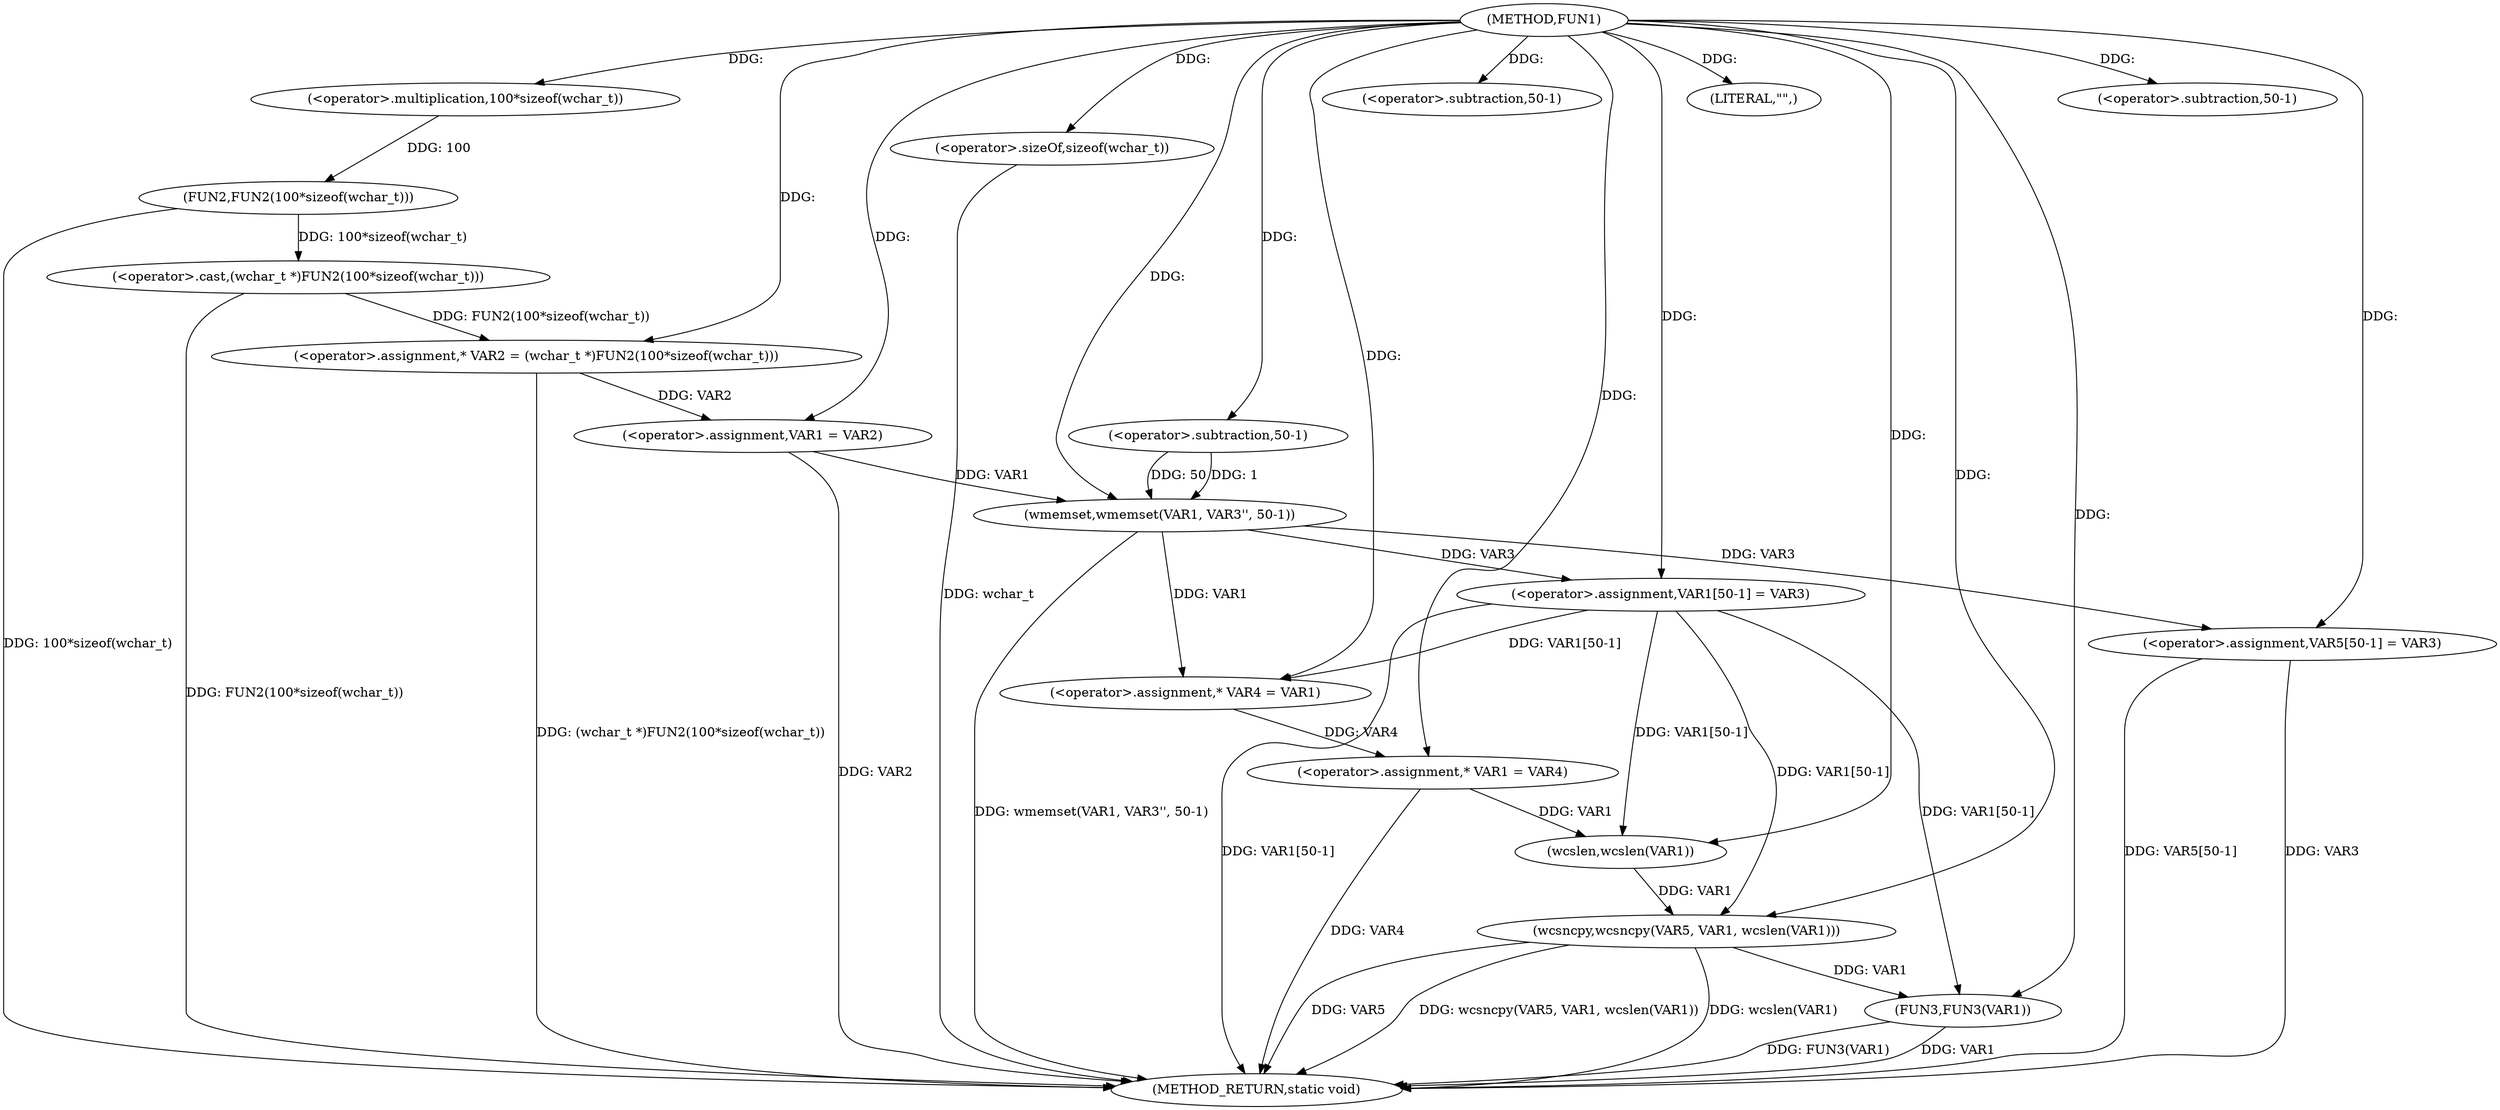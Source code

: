 digraph FUN1 {  
"1000100" [label = "(METHOD,FUN1)" ]
"1000154" [label = "(METHOD_RETURN,static void)" ]
"1000104" [label = "(<operator>.assignment,* VAR2 = (wchar_t *)FUN2(100*sizeof(wchar_t)))" ]
"1000106" [label = "(<operator>.cast,(wchar_t *)FUN2(100*sizeof(wchar_t)))" ]
"1000108" [label = "(FUN2,FUN2(100*sizeof(wchar_t)))" ]
"1000109" [label = "(<operator>.multiplication,100*sizeof(wchar_t))" ]
"1000111" [label = "(<operator>.sizeOf,sizeof(wchar_t))" ]
"1000113" [label = "(<operator>.assignment,VAR1 = VAR2)" ]
"1000116" [label = "(wmemset,wmemset(VAR1, VAR3'', 50-1))" ]
"1000119" [label = "(<operator>.subtraction,50-1)" ]
"1000122" [label = "(<operator>.assignment,VAR1[50-1] = VAR3)" ]
"1000125" [label = "(<operator>.subtraction,50-1)" ]
"1000131" [label = "(<operator>.assignment,* VAR4 = VAR1)" ]
"1000135" [label = "(<operator>.assignment,* VAR1 = VAR4)" ]
"1000139" [label = "(LITERAL,\"\",)" ]
"1000140" [label = "(wcsncpy,wcsncpy(VAR5, VAR1, wcslen(VAR1)))" ]
"1000143" [label = "(wcslen,wcslen(VAR1))" ]
"1000145" [label = "(<operator>.assignment,VAR5[50-1] = VAR3)" ]
"1000148" [label = "(<operator>.subtraction,50-1)" ]
"1000152" [label = "(FUN3,FUN3(VAR1))" ]
  "1000106" -> "1000154"  [ label = "DDG: FUN2(100*sizeof(wchar_t))"] 
  "1000145" -> "1000154"  [ label = "DDG: VAR3"] 
  "1000113" -> "1000154"  [ label = "DDG: VAR2"] 
  "1000152" -> "1000154"  [ label = "DDG: VAR1"] 
  "1000111" -> "1000154"  [ label = "DDG: wchar_t"] 
  "1000145" -> "1000154"  [ label = "DDG: VAR5[50-1]"] 
  "1000122" -> "1000154"  [ label = "DDG: VAR1[50-1]"] 
  "1000140" -> "1000154"  [ label = "DDG: VAR5"] 
  "1000140" -> "1000154"  [ label = "DDG: wcsncpy(VAR5, VAR1, wcslen(VAR1))"] 
  "1000152" -> "1000154"  [ label = "DDG: FUN3(VAR1)"] 
  "1000140" -> "1000154"  [ label = "DDG: wcslen(VAR1)"] 
  "1000116" -> "1000154"  [ label = "DDG: wmemset(VAR1, VAR3'', 50-1)"] 
  "1000135" -> "1000154"  [ label = "DDG: VAR4"] 
  "1000104" -> "1000154"  [ label = "DDG: (wchar_t *)FUN2(100*sizeof(wchar_t))"] 
  "1000108" -> "1000154"  [ label = "DDG: 100*sizeof(wchar_t)"] 
  "1000106" -> "1000104"  [ label = "DDG: FUN2(100*sizeof(wchar_t))"] 
  "1000100" -> "1000104"  [ label = "DDG: "] 
  "1000108" -> "1000106"  [ label = "DDG: 100*sizeof(wchar_t)"] 
  "1000109" -> "1000108"  [ label = "DDG: 100"] 
  "1000100" -> "1000109"  [ label = "DDG: "] 
  "1000100" -> "1000111"  [ label = "DDG: "] 
  "1000104" -> "1000113"  [ label = "DDG: VAR2"] 
  "1000100" -> "1000113"  [ label = "DDG: "] 
  "1000113" -> "1000116"  [ label = "DDG: VAR1"] 
  "1000100" -> "1000116"  [ label = "DDG: "] 
  "1000119" -> "1000116"  [ label = "DDG: 50"] 
  "1000119" -> "1000116"  [ label = "DDG: 1"] 
  "1000100" -> "1000119"  [ label = "DDG: "] 
  "1000116" -> "1000122"  [ label = "DDG: VAR3"] 
  "1000100" -> "1000122"  [ label = "DDG: "] 
  "1000100" -> "1000125"  [ label = "DDG: "] 
  "1000116" -> "1000131"  [ label = "DDG: VAR1"] 
  "1000122" -> "1000131"  [ label = "DDG: VAR1[50-1]"] 
  "1000100" -> "1000131"  [ label = "DDG: "] 
  "1000131" -> "1000135"  [ label = "DDG: VAR4"] 
  "1000100" -> "1000135"  [ label = "DDG: "] 
  "1000100" -> "1000139"  [ label = "DDG: "] 
  "1000100" -> "1000140"  [ label = "DDG: "] 
  "1000122" -> "1000140"  [ label = "DDG: VAR1[50-1]"] 
  "1000143" -> "1000140"  [ label = "DDG: VAR1"] 
  "1000122" -> "1000143"  [ label = "DDG: VAR1[50-1]"] 
  "1000135" -> "1000143"  [ label = "DDG: VAR1"] 
  "1000100" -> "1000143"  [ label = "DDG: "] 
  "1000100" -> "1000145"  [ label = "DDG: "] 
  "1000116" -> "1000145"  [ label = "DDG: VAR3"] 
  "1000100" -> "1000148"  [ label = "DDG: "] 
  "1000140" -> "1000152"  [ label = "DDG: VAR1"] 
  "1000122" -> "1000152"  [ label = "DDG: VAR1[50-1]"] 
  "1000100" -> "1000152"  [ label = "DDG: "] 
}
